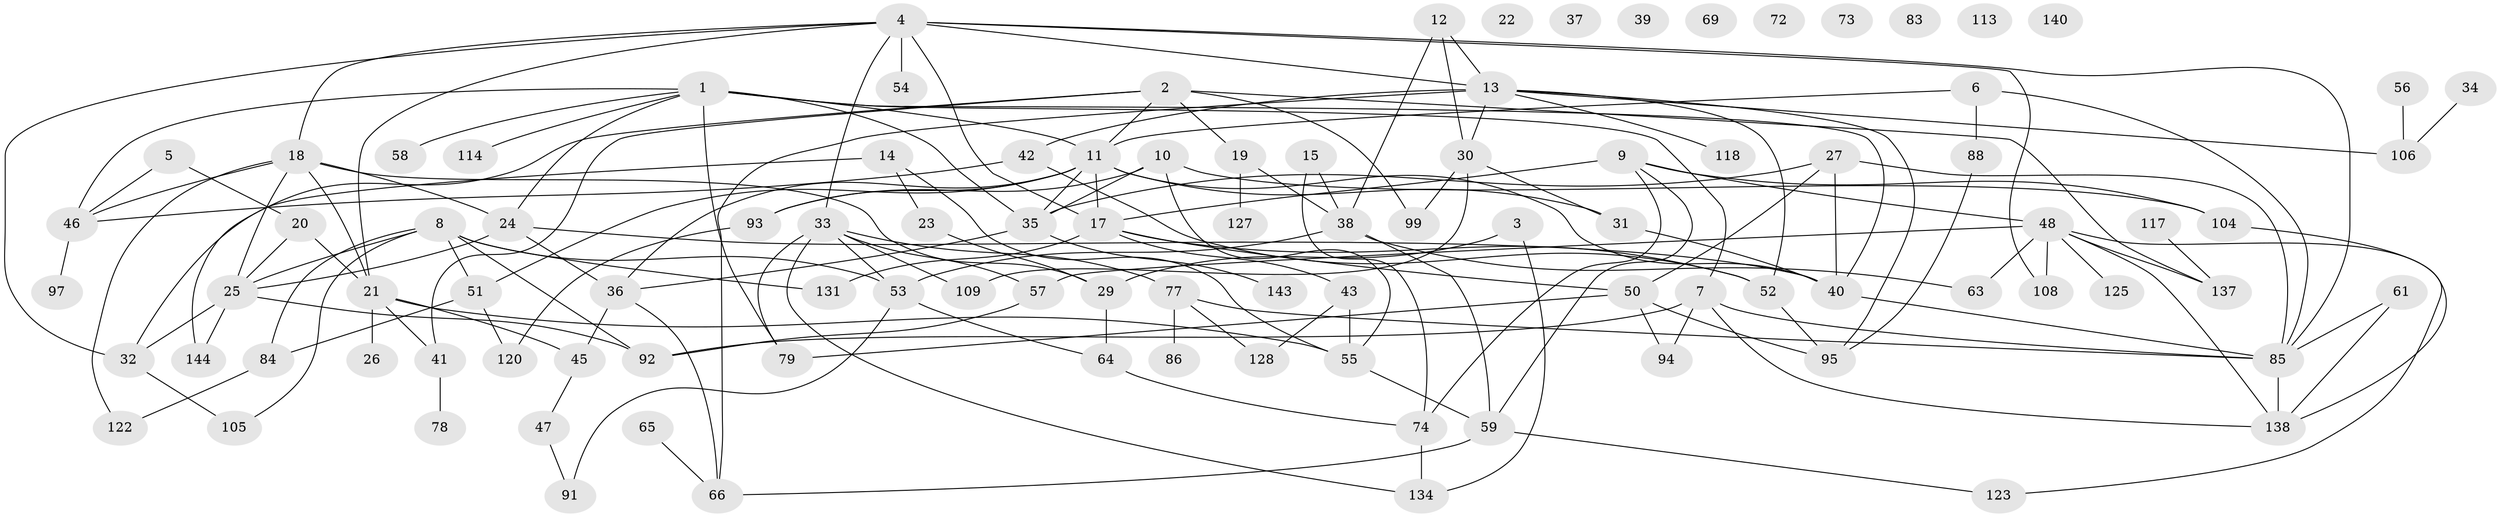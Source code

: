 // original degree distribution, {7: 0.020689655172413793, 4: 0.15862068965517243, 2: 0.25517241379310346, 8: 0.006896551724137931, 3: 0.25517241379310346, 5: 0.08275862068965517, 9: 0.006896551724137931, 6: 0.034482758620689655, 0: 0.06206896551724138, 1: 0.11724137931034483}
// Generated by graph-tools (version 1.1) at 2025/41/03/06/25 10:41:20]
// undirected, 101 vertices, 165 edges
graph export_dot {
graph [start="1"]
  node [color=gray90,style=filled];
  1 [super="+136"];
  2 [super="+75"];
  3;
  4 [super="+49"];
  5;
  6;
  7 [super="+133"];
  8 [super="+110"];
  9;
  10 [super="+60"];
  11 [super="+67"];
  12;
  13 [super="+112"];
  14 [super="+16"];
  15 [super="+124"];
  17 [super="+80"];
  18 [super="+28"];
  19 [super="+119"];
  20;
  21 [super="+90"];
  22;
  23;
  24 [super="+129"];
  25 [super="+130"];
  26;
  27 [super="+87"];
  29 [super="+101"];
  30 [super="+111"];
  31 [super="+121"];
  32 [super="+44"];
  33 [super="+68"];
  34;
  35 [super="+81"];
  36 [super="+103"];
  37;
  38;
  39;
  40 [super="+145"];
  41 [super="+71"];
  42;
  43;
  45 [super="+141"];
  46 [super="+62"];
  47;
  48 [super="+76"];
  50;
  51 [super="+107"];
  52 [super="+82"];
  53 [super="+116"];
  54;
  55 [super="+89"];
  56 [super="+100"];
  57;
  58;
  59 [super="+70"];
  61;
  63;
  64 [super="+102"];
  65;
  66 [super="+132"];
  69;
  72;
  73;
  74 [super="+126"];
  77;
  78;
  79;
  83;
  84 [super="+135"];
  85 [super="+96"];
  86;
  88;
  91;
  92 [super="+98"];
  93;
  94;
  95 [super="+115"];
  97;
  99;
  104 [super="+142"];
  105;
  106;
  108;
  109;
  113;
  114;
  117;
  118;
  120;
  122;
  123;
  125;
  127;
  128;
  131;
  134;
  137;
  138 [super="+139"];
  140;
  143;
  144;
  1 -- 11;
  1 -- 58;
  1 -- 79;
  1 -- 114;
  1 -- 7;
  1 -- 46;
  1 -- 40;
  1 -- 35;
  1 -- 24;
  2 -- 137;
  2 -- 144;
  2 -- 99;
  2 -- 11;
  2 -- 19;
  2 -- 41;
  3 -- 29;
  3 -- 134;
  4 -- 17;
  4 -- 21;
  4 -- 32;
  4 -- 33;
  4 -- 54;
  4 -- 108;
  4 -- 18;
  4 -- 85;
  4 -- 13;
  5 -- 20;
  5 -- 46;
  6 -- 11;
  6 -- 85;
  6 -- 88;
  7 -- 85;
  7 -- 94;
  7 -- 138;
  7 -- 92;
  8 -- 92 [weight=2];
  8 -- 51;
  8 -- 84;
  8 -- 53;
  8 -- 131;
  8 -- 105;
  8 -- 25;
  9 -- 59;
  9 -- 104;
  9 -- 48;
  9 -- 74;
  9 -- 17;
  10 -- 93;
  10 -- 104;
  10 -- 35;
  10 -- 55;
  11 -- 31;
  11 -- 35;
  11 -- 51;
  11 -- 40;
  11 -- 36;
  11 -- 93;
  11 -- 17;
  12 -- 13;
  12 -- 38;
  12 -- 30;
  13 -- 42;
  13 -- 52;
  13 -- 106;
  13 -- 118;
  13 -- 66;
  13 -- 30;
  13 -- 95;
  14 -- 32;
  14 -- 55;
  14 -- 23;
  15 -- 74;
  15 -- 38;
  17 -- 50;
  17 -- 52 [weight=2];
  17 -- 131;
  17 -- 43;
  18 -- 24;
  18 -- 46;
  18 -- 29;
  18 -- 25;
  18 -- 21;
  18 -- 122;
  19 -- 38;
  19 -- 127;
  20 -- 21;
  20 -- 25;
  21 -- 26;
  21 -- 45;
  21 -- 41;
  21 -- 55;
  23 -- 29;
  24 -- 36;
  24 -- 25;
  24 -- 40;
  25 -- 144;
  25 -- 92;
  25 -- 32;
  27 -- 35;
  27 -- 40;
  27 -- 50;
  27 -- 85;
  29 -- 64;
  30 -- 109;
  30 -- 99;
  30 -- 31;
  31 -- 40;
  32 -- 105;
  33 -- 77;
  33 -- 109;
  33 -- 134;
  33 -- 79;
  33 -- 57;
  33 -- 53;
  34 -- 106;
  35 -- 143;
  35 -- 36;
  36 -- 66;
  36 -- 45;
  38 -- 53;
  38 -- 59;
  38 -- 63;
  40 -- 85;
  41 -- 78;
  42 -- 46;
  42 -- 52;
  43 -- 55;
  43 -- 128;
  45 -- 47;
  46 -- 97;
  47 -- 91;
  48 -- 125;
  48 -- 137;
  48 -- 108;
  48 -- 123;
  48 -- 57;
  48 -- 63;
  48 -- 138;
  50 -- 79;
  50 -- 94;
  50 -- 95;
  51 -- 120;
  51 -- 84;
  52 -- 95;
  53 -- 91;
  53 -- 64;
  55 -- 59;
  56 -- 106;
  57 -- 92;
  59 -- 123;
  59 -- 66;
  61 -- 138;
  61 -- 85;
  64 -- 74;
  65 -- 66;
  74 -- 134;
  77 -- 85;
  77 -- 86;
  77 -- 128;
  84 -- 122;
  85 -- 138;
  88 -- 95;
  93 -- 120;
  104 -- 138;
  117 -- 137;
}
